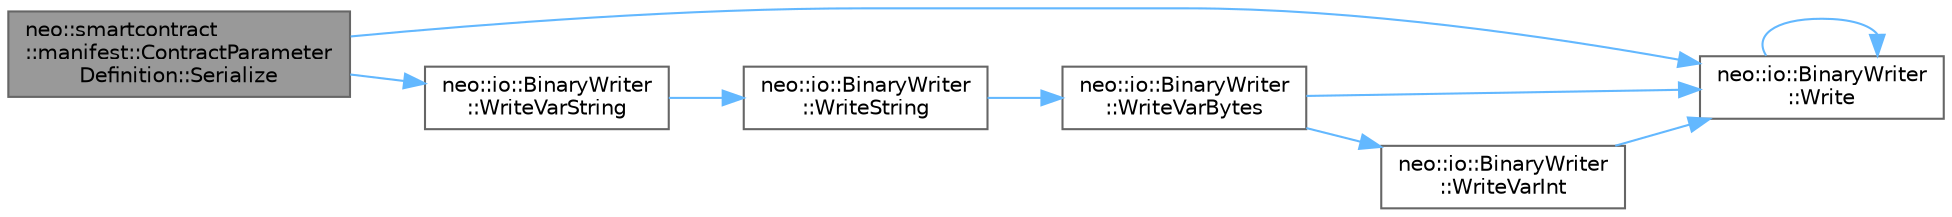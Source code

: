 digraph "neo::smartcontract::manifest::ContractParameterDefinition::Serialize"
{
 // LATEX_PDF_SIZE
  bgcolor="transparent";
  edge [fontname=Helvetica,fontsize=10,labelfontname=Helvetica,labelfontsize=10];
  node [fontname=Helvetica,fontsize=10,shape=box,height=0.2,width=0.4];
  rankdir="LR";
  Node1 [id="Node000001",label="neo::smartcontract\l::manifest::ContractParameter\lDefinition::Serialize",height=0.2,width=0.4,color="gray40", fillcolor="grey60", style="filled", fontcolor="black",tooltip="Serializes the object."];
  Node1 -> Node2 [id="edge9_Node000001_Node000002",color="steelblue1",style="solid",tooltip=" "];
  Node2 [id="Node000002",label="neo::io::BinaryWriter\l::Write",height=0.2,width=0.4,color="grey40", fillcolor="white", style="filled",URL="$classneo_1_1io_1_1_binary_writer.html#ac50767ade20a9099ba7e6b6ed684ef45",tooltip="Writes a boolean value to the stream."];
  Node2 -> Node2 [id="edge10_Node000002_Node000002",color="steelblue1",style="solid",tooltip=" "];
  Node1 -> Node3 [id="edge11_Node000001_Node000003",color="steelblue1",style="solid",tooltip=" "];
  Node3 [id="Node000003",label="neo::io::BinaryWriter\l::WriteVarString",height=0.2,width=0.4,color="grey40", fillcolor="white", style="filled",URL="$classneo_1_1io_1_1_binary_writer.html#adf19ab19fb99eee8a37ffa5a3739bc85",tooltip="Writes a variable-length string to the stream."];
  Node3 -> Node4 [id="edge12_Node000003_Node000004",color="steelblue1",style="solid",tooltip=" "];
  Node4 [id="Node000004",label="neo::io::BinaryWriter\l::WriteString",height=0.2,width=0.4,color="grey40", fillcolor="white", style="filled",URL="$classneo_1_1io_1_1_binary_writer.html#a1c0c000281b23e2e904a89a070758ba3",tooltip="Writes a string to the stream."];
  Node4 -> Node5 [id="edge13_Node000004_Node000005",color="steelblue1",style="solid",tooltip=" "];
  Node5 [id="Node000005",label="neo::io::BinaryWriter\l::WriteVarBytes",height=0.2,width=0.4,color="grey40", fillcolor="white", style="filled",URL="$classneo_1_1io_1_1_binary_writer.html#ace5e14a07bea5e53bc025433e531853d",tooltip="Writes a variable-length byte array to the stream."];
  Node5 -> Node2 [id="edge14_Node000005_Node000002",color="steelblue1",style="solid",tooltip=" "];
  Node5 -> Node6 [id="edge15_Node000005_Node000006",color="steelblue1",style="solid",tooltip=" "];
  Node6 [id="Node000006",label="neo::io::BinaryWriter\l::WriteVarInt",height=0.2,width=0.4,color="grey40", fillcolor="white", style="filled",URL="$classneo_1_1io_1_1_binary_writer.html#a39fc5781e0d7a018ac8a1d86fea0cd4e",tooltip="Writes a variable-length integer to the stream."];
  Node6 -> Node2 [id="edge16_Node000006_Node000002",color="steelblue1",style="solid",tooltip=" "];
}
